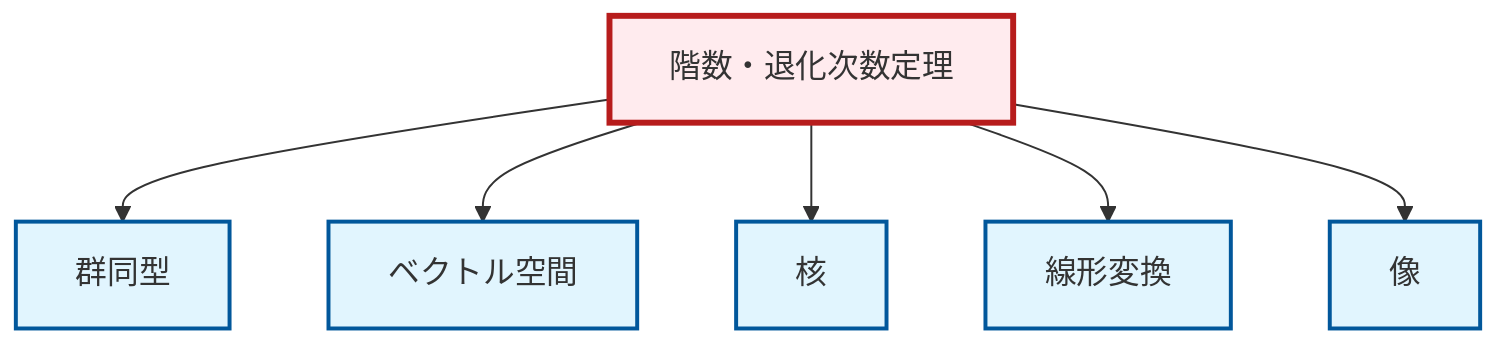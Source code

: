 graph TD
    classDef definition fill:#e1f5fe,stroke:#01579b,stroke-width:2px
    classDef theorem fill:#f3e5f5,stroke:#4a148c,stroke-width:2px
    classDef axiom fill:#fff3e0,stroke:#e65100,stroke-width:2px
    classDef example fill:#e8f5e9,stroke:#1b5e20,stroke-width:2px
    classDef current fill:#ffebee,stroke:#b71c1c,stroke-width:3px
    def-kernel["核"]:::definition
    def-isomorphism["群同型"]:::definition
    def-linear-transformation["線形変換"]:::definition
    thm-rank-nullity["階数・退化次数定理"]:::theorem
    def-image["像"]:::definition
    def-vector-space["ベクトル空間"]:::definition
    thm-rank-nullity --> def-isomorphism
    thm-rank-nullity --> def-vector-space
    thm-rank-nullity --> def-kernel
    thm-rank-nullity --> def-linear-transformation
    thm-rank-nullity --> def-image
    class thm-rank-nullity current